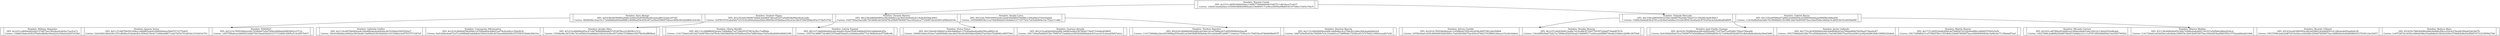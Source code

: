 digraph G{
node[shape=record]
node0xc0002fe510[label="<f0>|<f1>Nombre: Rosario Curiel\nDPI: 4a1531c485f16b96284ec1d48b7746bf4d0d833dd7511d818ace7ce437\nCorreo: 1d4e61dedda62ec33509938fdb49f6feab318d96f517ca56ce50f59a9ffdb9391975dfa15365e744c5|<f2>"]
node0xc0002fe960[label="<f0>|<f1>Nombre: Sara Abrego\nDPI: 4d1638c683f06f9a2846c2d48245d959fd8a48caebedf6103adce974f1\nCorreo: 08496d9cc4a233c17a0d8482d400a08ff91c8490ed54c850cf47ee56e05980f704eee389fc0632e686b12cb36c|<f2>|<f3>Nombre: Teodoro Pagan\nDPI: 4f1235cb81f46997284dc4d28847d9ce45357a0e8938ef9dcd4c6cea8c\nCorreo: 1b556197d1ab29d27e51918cd400a0d2a92fac98f458c0558d0ae254c43ec58c970665f9da3f3a373425376d|<f4>|<f5>Nombre: Daniela Batista\nDPI: 481239cb86f26d952c46c4db82cc2e36d16e8a04cb1c4e8c8436bc4901\nCorreo: 1045749ad3ae3d8c7810848cd41bf3878c258d97f656875acc042a2ca771f2087ab3d3691a0f0bef219e|<f6>|<f7>Nombre: Amalia Leiva\nDPI: 491234c784f16995224ec2da830dd80d7bbf90c1456a84e2724e5debaf\nCorreo: 1055698083fe1cca740b9b82d316efdda3317107783c7ef1b4b064e16c752a111d8d|<f8>"]
node0xc0002fea20[label="<f0>|<f1>Nombre: William Alejandro\nDPI: 4e1031ca80fe6d922821574875ae140c8ee4cd042c7acd1e71\nCorreo: 194d619adce93fcd76a6e4fb9bc00a4225c54b2e24297e538d|<f2>|<f3>Nombre: Ignacio Serna\nDPI: 4d1137c687f26591294ec1d68805e4d4166904fe6ae5f0d7073377b405\nCorreo: 1b416281d9a230c3351d848ac91fae8cfb1c959ef156c617c006e0df671a427b55e791d63dc3319d33e701|<f4>|<f5>Nombre: EDD2021\nDPI: 4d1233c785f16b9a224fc7d38bb07a5ef7d9bcb868e626083b83e3371b\nCorreo: 1d55789adcae3dd05b1a92879419aed3d224333715346414905e514cd857b937|<f6>"]
node0xc0002fe960:f0->node0xc0002fea20
node0xc0002fea80[label="<f0>|<f1>Nombre: Gabriela Guillen\nDPI: 4e1132c087f469942e4ccfda8f6edeeba44e9ac4b7d30bb23f455202e7\nCorreo: 1f4c6186d4ae3d942a3f918edb13ad90af33818240d3c1615d4ba1dc8791f7f73387a5|<f2>|<f3>Nombre: Concepción Miramontes\nDPI: 4e1433c484fe659b2846c1d7826e804c6dbd7eef78c9cef4e1c5bb2834\nCorreo: 0e416d9cdea672cf7e1b9f8ddb3ab8dfa43383d1fa56c407bee4682000b357038353bb6e54b10a|<f4>|<f5>Nombre: Jacobo Olivo\nDPI: 4f1233c486f46a952c47c0d78d468960d6f3725387f6a1d1f84561c512\nCorreo: 19526e96c3b3338c761e9582c93ab8dfa43383d1fa56c447320b157d96ab16f279b3fe2ff09beb|<f6>"]
node0xc0002fe960:f2->node0xc0002fea80
node0xc0002fe7e0[label="<f0>|<f1>Nombre: Gloria Murillo\nDPI: 481131c088ff69952e4ac7d08dbfa73d718b2f5357f818cf9cc7a989de\nCorreo: 1141729ad1a933d27e0d978fce1bf78c8c34838bf458c0558d0ae254a7bffb54dae7025cd0a60b5e08463390|<f2>|<f3>Nombre: Leticia Espinal\nDPI: 481237cb86f46b902e4bc4da82192de55ef6308db4952616dbb6442f5e\nCorreo: 10557ac3888734cd6f12978ad654a2d1a1bbb8acbf4477a13608e0cbc075d8cef6|<f4>"]
node0xc0002fe960:f4->node0xc0002fe7e0
node0xc0002feae0[label="<f0>|<f1>Nombre: Víctor Ponce\nDPI: 481336c681f06b912c49c0d68fa4137fc60e66a82a6b25f2ca89f21cfc\nCorreo: 1849619dd1e93dce7a0d958dfa1dacdfa530c29cf6544fa3d26b27aa342a702db961ef69754d|<f2>|<f3>Nombre: Gustavo Arreola\nDPI: 491233ca82fe64902d48c3d0893e48cf387f640174dd731fe6be83f805\nCorreo: 1f41729ed5a96b915b179997d71ba8d2e23f8392f4890abdc931acc615c2eea65667ab1a|<f4>"]
node0xc0002fe960:f6->node0xc0002feae0
node0xc0002feb40[label="<f0>|<f1>Nombre: Teodoro Ramírez\nDPI: 491634c284f664902d46c4d18dccd1c67b88e267cd959569f2dcfaac0f\nCorreo: 11417290dfea3dcc6f10988ad554add1a23b838df0589a0de301e24de0ff12d98711be6cec7538ce31c7b853bcd74bb609bb87f7|<f2>|<f3>Nombre: Dorotea Rascón\nDPI: 4a1131c682f2699a2d48c3d08d8ac4c2768cfb12dba3b9cbada0b8cfc6\nCorreo: 164f7294d5e930c7620997a3c31ba9d1a3728f90f4c72526ca515747b92118843caa2b7a36|<f4>"]
node0xc0002fe960:f8->node0xc0002feb40
node0xc0002fe510:f0->node0xc0002fe960
node0xc0002fe9c0[label="<f0>|<f1>Nombre: Yolanda Mercado\nDPI: 4b1336ca89f36593234dc3db887f0a5dfa7fd2473135f25814af436dc3\nCorreo: 104f6c92dda836cb781ecfd3fa03a0d6a333c29cf65416e20ae6c8783d52cdcb4ad0ad6d80f5|<f2>|<f3>Nombre: Gabriel Reyna\nDPI: 441335cb85f06a972846c2d489d94cd3569060ef4a2e999f9bc408a456\nCorreo: 11416e86d5ab3d8c76108486d415f18f8c3b819ef055875acc04e9546e34662c5c289530c91a465bbf98|<f4>"]
node0xc0002fe900[label="<f0>|<f1>Nombre: Arturo Castillo\nDPI: 4a1933c785f36b9b2e4cc1d588be6785fc26cbf38c60f5780126e50894\nCorreo: 16556c9ad1e93fcd690d9382834f81c7ad348390b75ac654cd79923793f8691d4ecee72c42c4dded|<f2>|<f3>Nombre: Rosalia Monroy\nDPI: 4b1237c282f364912a46c7d18cd863f720077053f7226d9739abf07074\nCorreo: 134c6985d9a672d27a13998ed542f3feab318d96f517ca56cea248f6679ea9a334bb1d29f8c39f79e8|<f4>"]
node0xc0002fe9c0:f0->node0xc0002fe900
node0xc0002fe720[label="<f0>|<f1>Nombre: José Emilio Ocampo\nDPI: 4b1635c782ff649a2a48c4d283e08171875ed7cef52801796a2799ea84\nCorreo: 0e416692d5ab72ce74099797d54ef8fea4339892f850c517c006e0f3924870ccfb5e828e2fae0a39e43b8b|<f2>|<f3>Nombre: Javier Gallardo\nDPI: 4b1733c283f569962248c4db89d6293cb766de884676056ad730ae0c87\nCorreo: 19537496d2a6328c761a85828a4e81c7ad348390b75ac654c249012c0f2e629639db19998325a8a8|<f4>|<f5>Nombre: Martín Ramón\nDPI: 4b1737c285f16a9b2f48c4d7896947d332b40a886cc4684557645c5a5f\nCorreo: 1f41729fdfb431cd750b978fcc15f18b8c258d97f656875acc04f0d9940044c5a96c4a77c3fbda6f7aa3|<f6>"]
node0xc0002fe9c0:f2->node0xc0002fe720
node0xc0002fe780[label="<f0>|<f1>Nombre: Micaela Carrera\nDPI: 441931c487f66e952846ced18bba246401b6e18433c134d24522dfedab\nCorreo: 1d527486c2a86f925b06978bd515efdda331c11d797c0f5d40b00be1dc65f2794522|<f2>|<f3>Nombre: Mónica Medina\nDPI: 451139cb84fe6e952348c7d48fe2ade409119c527a5d5b0e28ba2024cd\nCorreo: 1141729ad1a93dd36e1a8c82de1bf0878c3b819ef055875acc044a583baf496395e157b2aab6babb14b6|<f4>|<f5>Nombre: Ricardo Ulibarri\nDPI: 451432ca81f065952c48c4d588018c6dbf45f1d118bcbe4045ad4d41f6\nCorreo: 19537096c2a632d87a518c82ca1bb5df8c258d97f656875acc04ff449a5a5b86088d3537638114e18457|<f6>|<f7>Nombre: Rebeca Mata\nDPI: 451835c786f364962d46c0d488c0f4ce324c6278a44fcf9da652639d78\nCorreo: 1e457287d1e939cc690e8386c03ab8dfa43383d1fa56c4799df3b0b25c89297d731f33f95627b8|<f8>"]
node0xc0002fe9c0:f4->node0xc0002fe780
node0xc0002fe510:f2->node0xc0002fe9c0
}